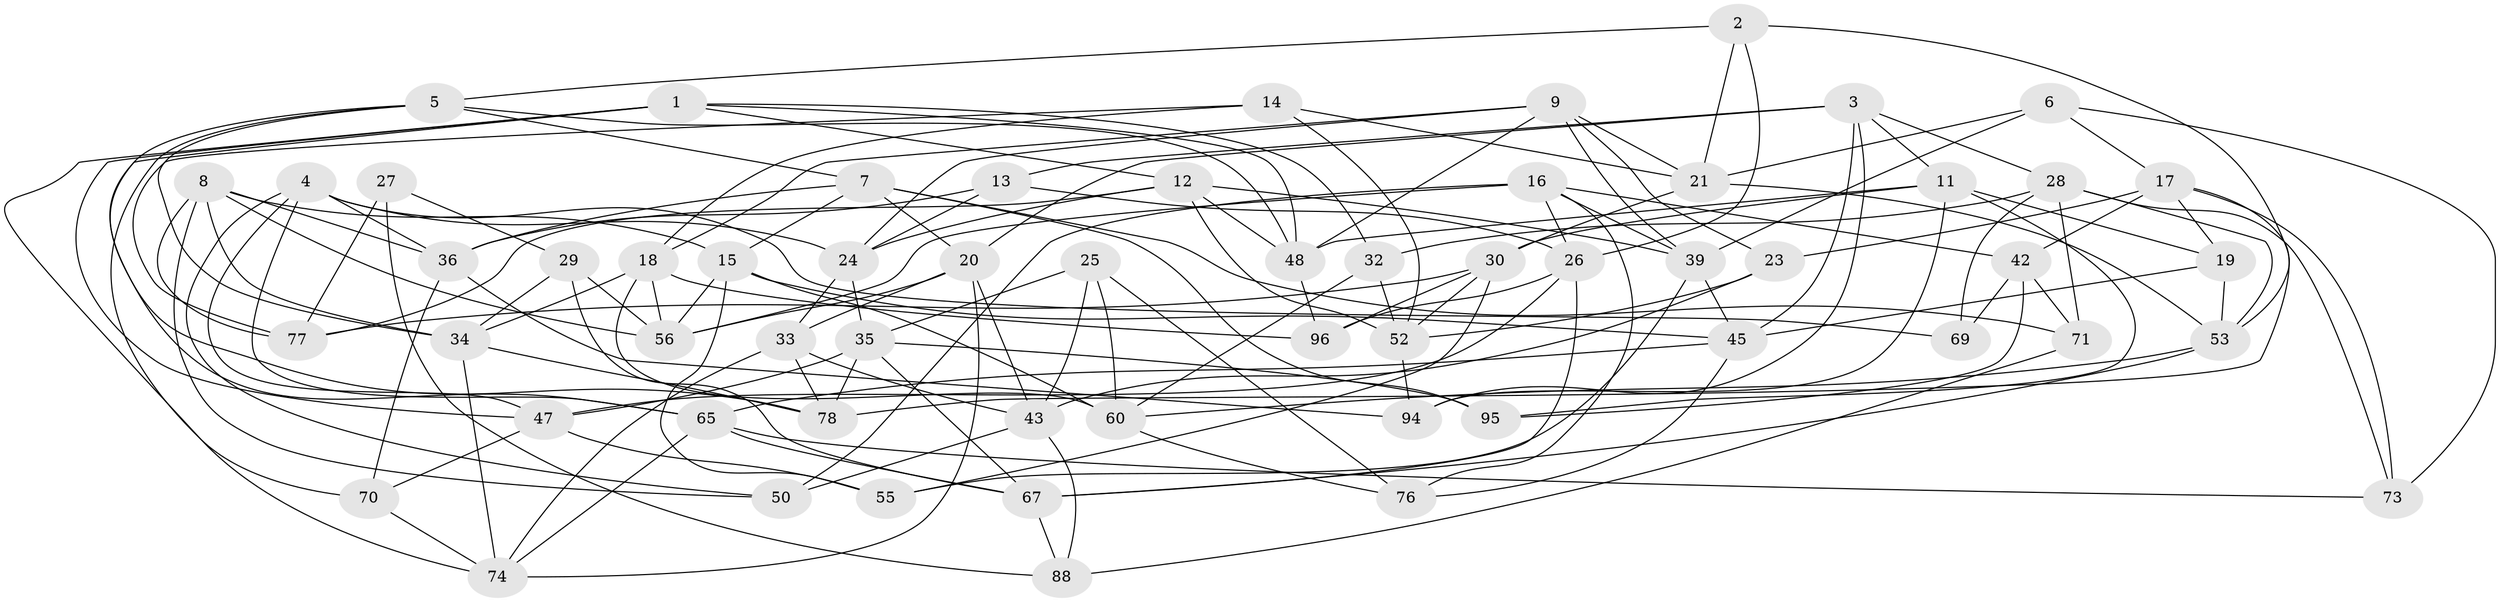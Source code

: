 // Generated by graph-tools (version 1.1) at 2025/52/02/27/25 19:52:27]
// undirected, 59 vertices, 153 edges
graph export_dot {
graph [start="1"]
  node [color=gray90,style=filled];
  1 [super="+97"];
  2;
  3 [super="+49"];
  4 [super="+66"];
  5 [super="+61"];
  6;
  7 [super="+10"];
  8 [super="+46"];
  9 [super="+31"];
  11 [super="+64"];
  12 [super="+44"];
  13;
  14;
  15 [super="+37"];
  16 [super="+41"];
  17 [super="+54"];
  18 [super="+93"];
  19;
  20 [super="+85"];
  21 [super="+22"];
  23;
  24 [super="+91"];
  25;
  26 [super="+80"];
  27;
  28 [super="+68"];
  29;
  30 [super="+62"];
  32;
  33 [super="+40"];
  34 [super="+38"];
  35 [super="+59"];
  36 [super="+58"];
  39 [super="+82"];
  42 [super="+63"];
  43 [super="+51"];
  45 [super="+57"];
  47 [super="+72"];
  48 [super="+79"];
  50;
  52 [super="+75"];
  53 [super="+86"];
  55;
  56 [super="+83"];
  60 [super="+87"];
  65 [super="+89"];
  67 [super="+90"];
  69;
  70;
  71;
  73;
  74 [super="+81"];
  76;
  77 [super="+92"];
  78 [super="+84"];
  88;
  94;
  95;
  96;
  1 -- 32;
  1 -- 12;
  1 -- 47;
  1 -- 65;
  1 -- 74;
  1 -- 48;
  2 -- 21;
  2 -- 53;
  2 -- 5;
  2 -- 26;
  3 -- 94;
  3 -- 28;
  3 -- 11;
  3 -- 45;
  3 -- 20;
  3 -- 13;
  4 -- 50;
  4 -- 47;
  4 -- 65;
  4 -- 24;
  4 -- 69;
  4 -- 36;
  5 -- 7;
  5 -- 48;
  5 -- 70;
  5 -- 78;
  5 -- 34;
  6 -- 73;
  6 -- 39;
  6 -- 17;
  6 -- 21;
  7 -- 36;
  7 -- 15;
  7 -- 20;
  7 -- 71;
  7 -- 95;
  8 -- 34;
  8 -- 50;
  8 -- 36;
  8 -- 15;
  8 -- 77;
  8 -- 56;
  9 -- 21;
  9 -- 39;
  9 -- 48;
  9 -- 24;
  9 -- 18;
  9 -- 23;
  11 -- 95;
  11 -- 48;
  11 -- 19;
  11 -- 94;
  11 -- 30;
  12 -- 52;
  12 -- 39;
  12 -- 24;
  12 -- 77;
  12 -- 48;
  13 -- 24;
  13 -- 36;
  13 -- 26;
  14 -- 18;
  14 -- 77;
  14 -- 21;
  14 -- 52;
  15 -- 60;
  15 -- 55;
  15 -- 56;
  15 -- 45;
  16 -- 39;
  16 -- 76;
  16 -- 56;
  16 -- 50;
  16 -- 26;
  16 -- 42;
  17 -- 73;
  17 -- 23;
  17 -- 19;
  17 -- 42;
  17 -- 78;
  18 -- 60;
  18 -- 96;
  18 -- 34;
  18 -- 56;
  19 -- 53;
  19 -- 45;
  20 -- 56;
  20 -- 33;
  20 -- 74;
  20 -- 43;
  21 -- 30;
  21 -- 53;
  23 -- 52;
  23 -- 43;
  24 -- 33;
  24 -- 35;
  25 -- 76;
  25 -- 43;
  25 -- 60;
  25 -- 35;
  26 -- 96;
  26 -- 67;
  26 -- 47;
  27 -- 29;
  27 -- 88;
  27 -- 77 [weight=2];
  28 -- 71;
  28 -- 73;
  28 -- 32;
  28 -- 69;
  28 -- 53;
  29 -- 67;
  29 -- 56;
  29 -- 34;
  30 -- 55;
  30 -- 77;
  30 -- 96;
  30 -- 52;
  32 -- 52;
  32 -- 60;
  33 -- 78 [weight=2];
  33 -- 74;
  33 -- 43;
  34 -- 78;
  34 -- 74;
  35 -- 67;
  35 -- 78;
  35 -- 47;
  35 -- 95;
  36 -- 70;
  36 -- 94;
  39 -- 55;
  39 -- 45;
  42 -- 71;
  42 -- 69 [weight=2];
  42 -- 95;
  43 -- 50;
  43 -- 88;
  45 -- 76;
  45 -- 65;
  47 -- 55;
  47 -- 70;
  48 -- 96;
  52 -- 94;
  53 -- 60;
  53 -- 67;
  60 -- 76;
  65 -- 67;
  65 -- 73;
  65 -- 74;
  67 -- 88;
  70 -- 74;
  71 -- 88;
}
